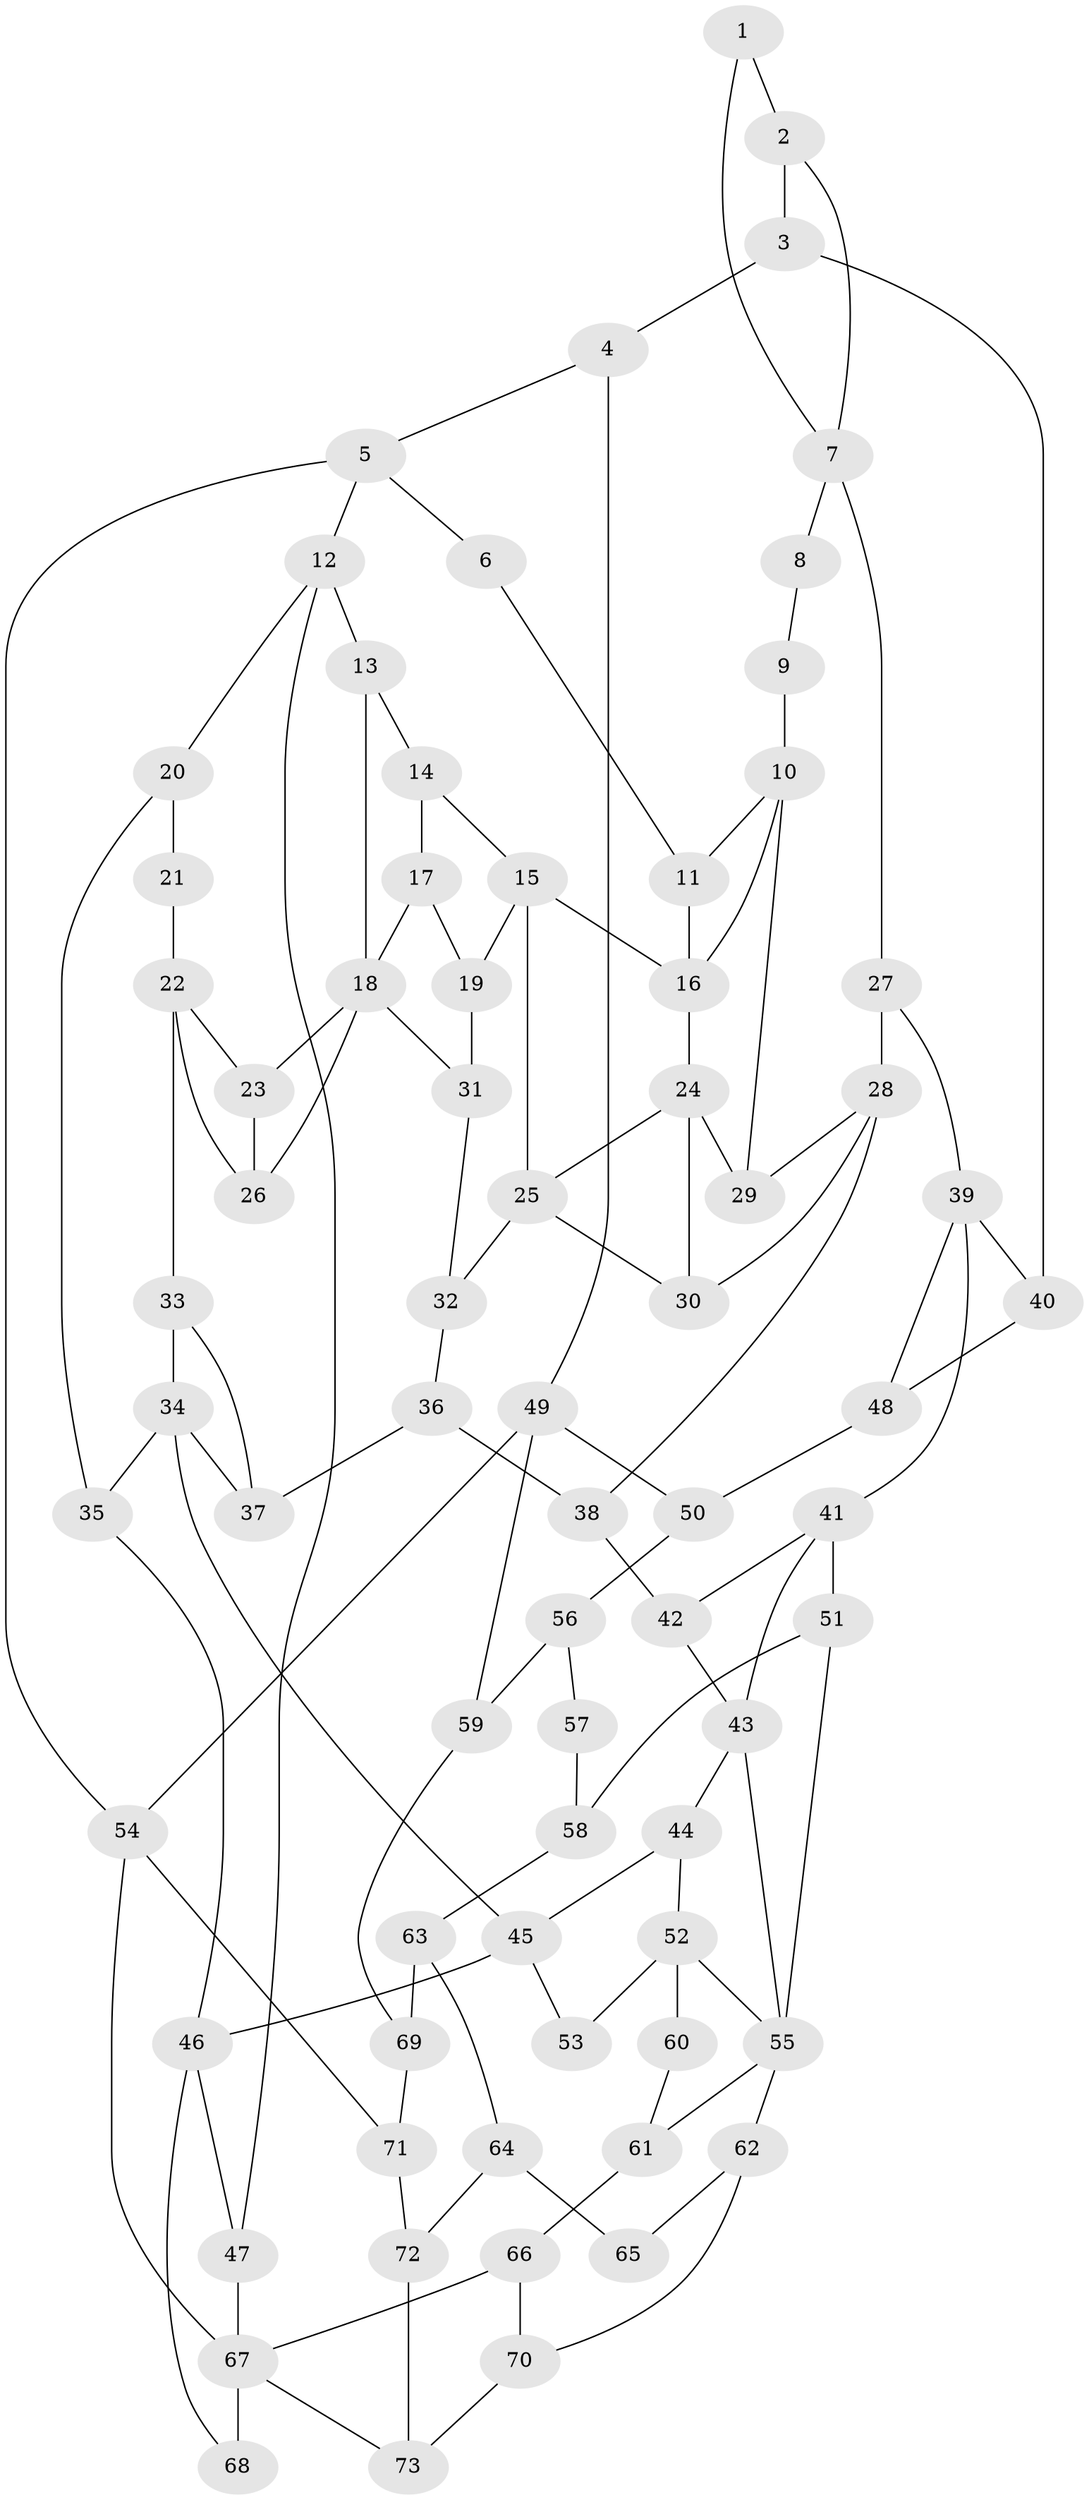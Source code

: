 // original degree distribution, {3: 0.013793103448275862, 4: 0.25517241379310346, 6: 0.23448275862068965, 5: 0.496551724137931}
// Generated by graph-tools (version 1.1) at 2025/38/03/09/25 02:38:36]
// undirected, 73 vertices, 117 edges
graph export_dot {
graph [start="1"]
  node [color=gray90,style=filled];
  1;
  2;
  3;
  4;
  5;
  6;
  7;
  8;
  9;
  10;
  11;
  12;
  13;
  14;
  15;
  16;
  17;
  18;
  19;
  20;
  21;
  22;
  23;
  24;
  25;
  26;
  27;
  28;
  29;
  30;
  31;
  32;
  33;
  34;
  35;
  36;
  37;
  38;
  39;
  40;
  41;
  42;
  43;
  44;
  45;
  46;
  47;
  48;
  49;
  50;
  51;
  52;
  53;
  54;
  55;
  56;
  57;
  58;
  59;
  60;
  61;
  62;
  63;
  64;
  65;
  66;
  67;
  68;
  69;
  70;
  71;
  72;
  73;
  1 -- 2 [weight=1.0];
  1 -- 7 [weight=1.0];
  2 -- 3 [weight=1.0];
  2 -- 7 [weight=1.0];
  3 -- 4 [weight=1.0];
  3 -- 40 [weight=1.0];
  4 -- 5 [weight=1.0];
  4 -- 49 [weight=1.0];
  5 -- 6 [weight=1.0];
  5 -- 12 [weight=1.0];
  5 -- 54 [weight=1.0];
  6 -- 11 [weight=1.0];
  7 -- 8 [weight=2.0];
  7 -- 27 [weight=2.0];
  8 -- 9 [weight=1.0];
  9 -- 10 [weight=2.0];
  10 -- 11 [weight=1.0];
  10 -- 16 [weight=1.0];
  10 -- 29 [weight=1.0];
  11 -- 16 [weight=1.0];
  12 -- 13 [weight=1.0];
  12 -- 20 [weight=1.0];
  12 -- 47 [weight=1.0];
  13 -- 14 [weight=1.0];
  13 -- 18 [weight=1.0];
  14 -- 15 [weight=1.0];
  14 -- 17 [weight=1.0];
  15 -- 16 [weight=2.0];
  15 -- 19 [weight=1.0];
  15 -- 25 [weight=1.0];
  16 -- 24 [weight=2.0];
  17 -- 18 [weight=2.0];
  17 -- 19 [weight=1.0];
  18 -- 23 [weight=1.0];
  18 -- 26 [weight=1.0];
  18 -- 31 [weight=1.0];
  19 -- 31 [weight=1.0];
  20 -- 21 [weight=4.0];
  20 -- 35 [weight=1.0];
  21 -- 22 [weight=2.0];
  22 -- 23 [weight=1.0];
  22 -- 26 [weight=1.0];
  22 -- 33 [weight=1.0];
  23 -- 26 [weight=1.0];
  24 -- 25 [weight=1.0];
  24 -- 29 [weight=1.0];
  24 -- 30 [weight=1.0];
  25 -- 30 [weight=1.0];
  25 -- 32 [weight=1.0];
  27 -- 28 [weight=2.0];
  27 -- 39 [weight=2.0];
  28 -- 29 [weight=1.0];
  28 -- 30 [weight=1.0];
  28 -- 38 [weight=1.0];
  31 -- 32 [weight=1.0];
  32 -- 36 [weight=1.0];
  33 -- 34 [weight=1.0];
  33 -- 37 [weight=1.0];
  34 -- 35 [weight=1.0];
  34 -- 37 [weight=1.0];
  34 -- 45 [weight=2.0];
  35 -- 46 [weight=1.0];
  36 -- 37 [weight=1.0];
  36 -- 38 [weight=1.0];
  38 -- 42 [weight=1.0];
  39 -- 40 [weight=1.0];
  39 -- 41 [weight=2.0];
  39 -- 48 [weight=1.0];
  40 -- 48 [weight=1.0];
  41 -- 42 [weight=1.0];
  41 -- 43 [weight=1.0];
  41 -- 51 [weight=2.0];
  42 -- 43 [weight=1.0];
  43 -- 44 [weight=1.0];
  43 -- 55 [weight=1.0];
  44 -- 45 [weight=1.0];
  44 -- 52 [weight=1.0];
  45 -- 46 [weight=2.0];
  45 -- 53 [weight=1.0];
  46 -- 47 [weight=1.0];
  46 -- 68 [weight=1.0];
  47 -- 67 [weight=2.0];
  48 -- 50 [weight=1.0];
  49 -- 50 [weight=1.0];
  49 -- 54 [weight=1.0];
  49 -- 59 [weight=2.0];
  50 -- 56 [weight=1.0];
  51 -- 55 [weight=1.0];
  51 -- 58 [weight=1.0];
  52 -- 53 [weight=2.0];
  52 -- 55 [weight=1.0];
  52 -- 60 [weight=2.0];
  54 -- 67 [weight=1.0];
  54 -- 71 [weight=1.0];
  55 -- 61 [weight=1.0];
  55 -- 62 [weight=2.0];
  56 -- 57 [weight=2.0];
  56 -- 59 [weight=2.0];
  57 -- 58 [weight=1.0];
  58 -- 63 [weight=1.0];
  59 -- 69 [weight=2.0];
  60 -- 61 [weight=1.0];
  61 -- 66 [weight=1.0];
  62 -- 65 [weight=2.0];
  62 -- 70 [weight=1.0];
  63 -- 64 [weight=2.0];
  63 -- 69 [weight=2.0];
  64 -- 65 [weight=2.0];
  64 -- 72 [weight=1.0];
  66 -- 67 [weight=1.0];
  66 -- 70 [weight=1.0];
  67 -- 68 [weight=2.0];
  67 -- 73 [weight=1.0];
  69 -- 71 [weight=1.0];
  70 -- 73 [weight=1.0];
  71 -- 72 [weight=1.0];
  72 -- 73 [weight=1.0];
}
